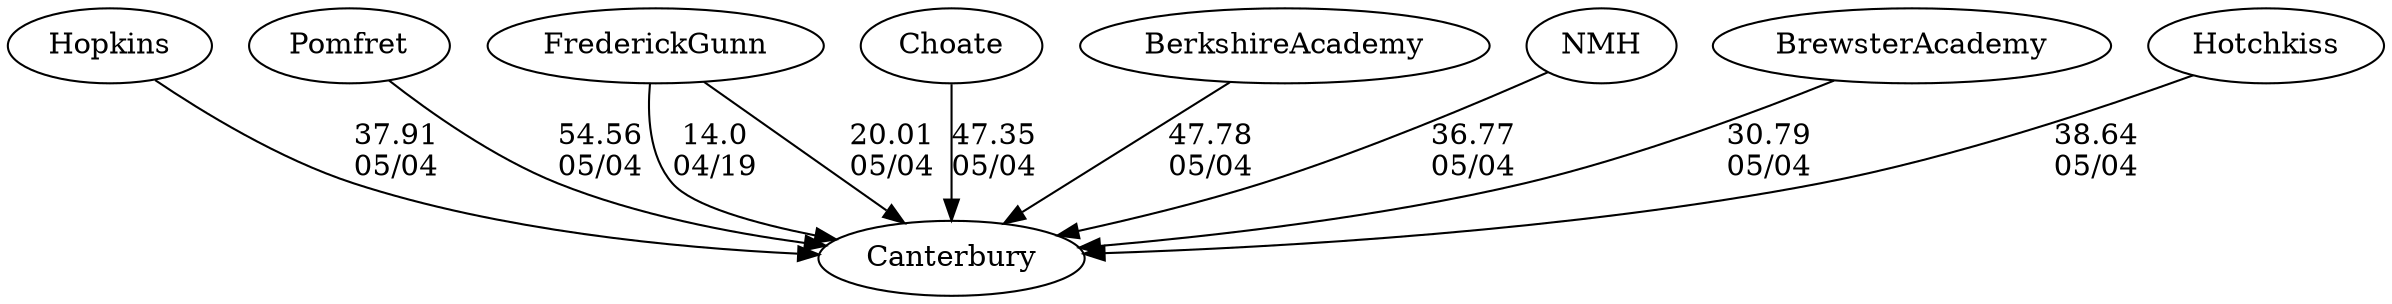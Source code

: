 digraph boys1foursCanterbury {Hopkins [URL="boys1foursCanterburyHopkins.html"];Pomfret [URL="boys1foursCanterburyPomfret.html"];FrederickGunn [URL="boys1foursCanterburyFrederickGunn.html"];Choate [URL="boys1foursCanterburyChoate.html"];BerkshireAcademy [URL="boys1foursCanterburyBerkshireAcademy.html"];NMH [URL="boys1foursCanterburyNMH.html"];BrewsterAcademy [URL="boys1foursCanterburyBrewsterAcademy.html"];Canterbury [URL="boys1foursCanterburyCanterbury.html"];Hotchkiss [URL="boys1foursCanterburyHotchkiss.html"];FrederickGunn -> Canterbury[label="14.0
04/19", weight="86", tooltip="NEIRA Boys & Girls Fours,Frederick Gunn School vs. Canterbury School			
Distance: 1500 Conditions: Mostly protected waters with some crosswind and very slight chop in the first 500 in particular. Comments: Gunn second boats (B) raced up with the first boats.
None", URL="https://www.row2k.com/results/resultspage.cfm?UID=FD9BF2C36AB3E5D3343A43D22FCCB16E&cat=5", random="random"]; 
Pomfret -> Canterbury[label="54.56
05/04", weight="46", tooltip="Founder's Day Regatta			
", URL="", random="random"]; 
BerkshireAcademy -> Canterbury[label="47.78
05/04", weight="53", tooltip="Founder's Day Regatta			
", URL="", random="random"]; 
Choate -> Canterbury[label="47.35
05/04", weight="53", tooltip="Founder's Day Regatta			
", URL="", random="random"]; 
FrederickGunn -> Canterbury[label="20.01
05/04", weight="80", tooltip="Founder's Day Regatta			
", URL="", random="random"]; 
BrewsterAcademy -> Canterbury[label="30.79
05/04", weight="70", tooltip="Founder's Day Regatta			
", URL="", random="random"]; 
Hotchkiss -> Canterbury[label="38.64
05/04", weight="62", tooltip="Founder's Day Regatta			
", URL="", random="random"]; 
Hopkins -> Canterbury[label="37.91
05/04", weight="63", tooltip="Founder's Day Regatta			
", URL="", random="random"]; 
NMH -> Canterbury[label="36.77
05/04", weight="64", tooltip="Founder's Day Regatta			
", URL="", random="random"]}